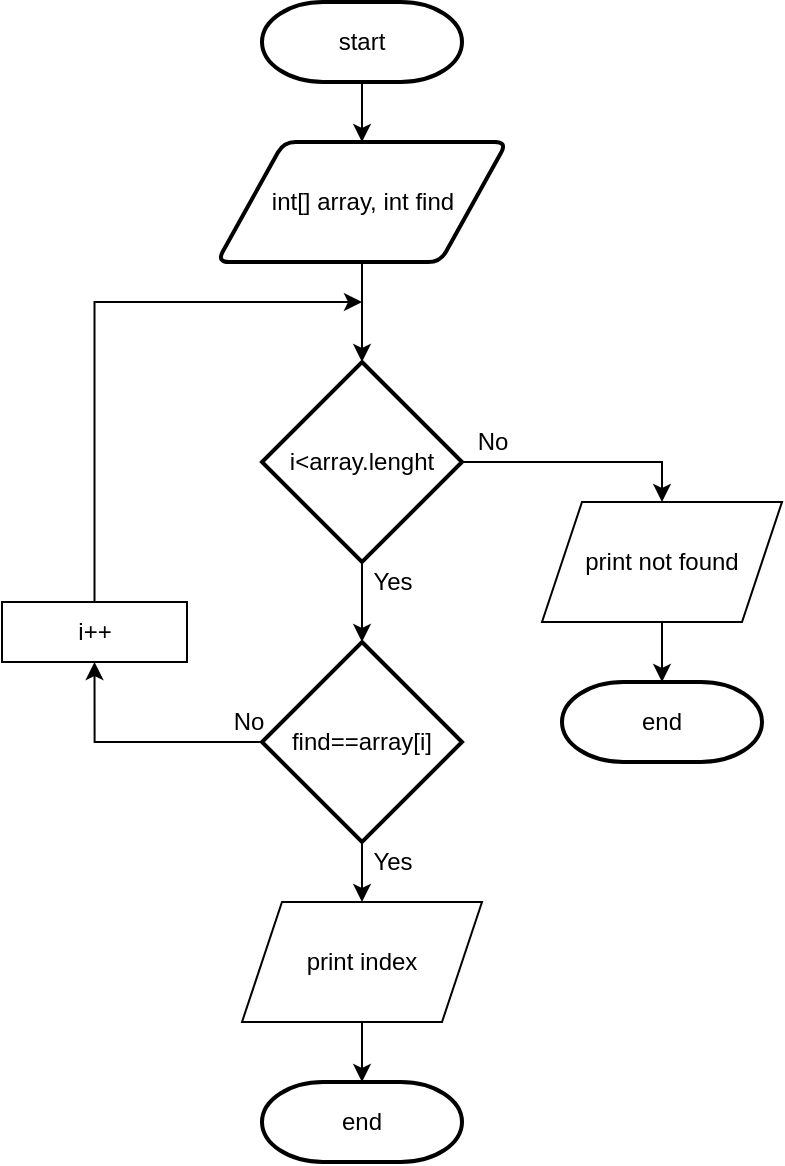 <mxfile version="14.5.1" type="device"><diagram id="Zux-Xc8qlPYf4siAHT7R" name="Page-1"><mxGraphModel dx="386" dy="486" grid="1" gridSize="10" guides="1" tooltips="1" connect="1" arrows="1" fold="1" page="1" pageScale="1" pageWidth="850" pageHeight="1100" math="0" shadow="0"><root><mxCell id="0"/><mxCell id="1" parent="0"/><mxCell id="fK8gG_WrkFcwySi64xy1-6" value="" style="edgeStyle=orthogonalEdgeStyle;rounded=0;orthogonalLoop=1;jettySize=auto;html=1;" edge="1" parent="1" source="fK8gG_WrkFcwySi64xy1-1" target="fK8gG_WrkFcwySi64xy1-2"><mxGeometry relative="1" as="geometry"/></mxCell><mxCell id="fK8gG_WrkFcwySi64xy1-1" value="start" style="strokeWidth=2;html=1;shape=mxgraph.flowchart.terminator;whiteSpace=wrap;" vertex="1" parent="1"><mxGeometry x="360" y="20" width="100" height="40" as="geometry"/></mxCell><mxCell id="fK8gG_WrkFcwySi64xy1-7" value="" style="edgeStyle=orthogonalEdgeStyle;rounded=0;orthogonalLoop=1;jettySize=auto;html=1;" edge="1" parent="1" source="fK8gG_WrkFcwySi64xy1-2" target="fK8gG_WrkFcwySi64xy1-3"><mxGeometry relative="1" as="geometry"/></mxCell><mxCell id="fK8gG_WrkFcwySi64xy1-2" value="int[] array, int find" style="shape=parallelogram;html=1;strokeWidth=2;perimeter=parallelogramPerimeter;whiteSpace=wrap;rounded=1;arcSize=12;size=0.23;" vertex="1" parent="1"><mxGeometry x="337.5" y="90" width="145" height="60" as="geometry"/></mxCell><mxCell id="fK8gG_WrkFcwySi64xy1-8" value="" style="edgeStyle=orthogonalEdgeStyle;rounded=0;orthogonalLoop=1;jettySize=auto;html=1;" edge="1" parent="1" source="fK8gG_WrkFcwySi64xy1-3" target="fK8gG_WrkFcwySi64xy1-4"><mxGeometry relative="1" as="geometry"/></mxCell><mxCell id="fK8gG_WrkFcwySi64xy1-21" style="edgeStyle=orthogonalEdgeStyle;rounded=0;orthogonalLoop=1;jettySize=auto;html=1;entryX=0.5;entryY=0;entryDx=0;entryDy=0;" edge="1" parent="1" source="fK8gG_WrkFcwySi64xy1-3" target="fK8gG_WrkFcwySi64xy1-20"><mxGeometry relative="1" as="geometry"><mxPoint x="560" y="250" as="targetPoint"/><Array as="points"><mxPoint x="560" y="250"/></Array></mxGeometry></mxCell><mxCell id="fK8gG_WrkFcwySi64xy1-3" value="i&amp;lt;array.lenght" style="strokeWidth=2;html=1;shape=mxgraph.flowchart.decision;whiteSpace=wrap;" vertex="1" parent="1"><mxGeometry x="360" y="200" width="100" height="100" as="geometry"/></mxCell><mxCell id="fK8gG_WrkFcwySi64xy1-9" value="" style="edgeStyle=orthogonalEdgeStyle;rounded=0;orthogonalLoop=1;jettySize=auto;html=1;" edge="1" parent="1" source="fK8gG_WrkFcwySi64xy1-4" target="fK8gG_WrkFcwySi64xy1-5"><mxGeometry relative="1" as="geometry"/></mxCell><mxCell id="fK8gG_WrkFcwySi64xy1-13" style="edgeStyle=orthogonalEdgeStyle;rounded=0;orthogonalLoop=1;jettySize=auto;html=1;entryX=0.5;entryY=1;entryDx=0;entryDy=0;" edge="1" parent="1" source="fK8gG_WrkFcwySi64xy1-4" target="fK8gG_WrkFcwySi64xy1-12"><mxGeometry relative="1" as="geometry"/></mxCell><mxCell id="fK8gG_WrkFcwySi64xy1-4" value="find==array[i]" style="strokeWidth=2;html=1;shape=mxgraph.flowchart.decision;whiteSpace=wrap;" vertex="1" parent="1"><mxGeometry x="360" y="340" width="100" height="100" as="geometry"/></mxCell><mxCell id="fK8gG_WrkFcwySi64xy1-19" value="" style="edgeStyle=orthogonalEdgeStyle;rounded=0;orthogonalLoop=1;jettySize=auto;html=1;" edge="1" parent="1" source="fK8gG_WrkFcwySi64xy1-5" target="fK8gG_WrkFcwySi64xy1-18"><mxGeometry relative="1" as="geometry"/></mxCell><mxCell id="fK8gG_WrkFcwySi64xy1-5" value="print index" style="shape=parallelogram;perimeter=parallelogramPerimeter;whiteSpace=wrap;html=1;fixedSize=1;" vertex="1" parent="1"><mxGeometry x="350" y="470" width="120" height="60" as="geometry"/></mxCell><mxCell id="fK8gG_WrkFcwySi64xy1-14" style="edgeStyle=orthogonalEdgeStyle;rounded=0;orthogonalLoop=1;jettySize=auto;html=1;" edge="1" parent="1" source="fK8gG_WrkFcwySi64xy1-12"><mxGeometry relative="1" as="geometry"><mxPoint x="410" y="170" as="targetPoint"/><Array as="points"><mxPoint x="276" y="170"/></Array></mxGeometry></mxCell><mxCell id="fK8gG_WrkFcwySi64xy1-12" value="i++" style="whiteSpace=wrap;html=1;" vertex="1" parent="1"><mxGeometry x="230" y="320" width="92.5" height="30" as="geometry"/></mxCell><mxCell id="fK8gG_WrkFcwySi64xy1-15" value="Yes" style="text;html=1;align=center;verticalAlign=middle;resizable=0;points=[];autosize=1;" vertex="1" parent="1"><mxGeometry x="410" y="300" width="30" height="20" as="geometry"/></mxCell><mxCell id="fK8gG_WrkFcwySi64xy1-16" value="Yes" style="text;html=1;align=center;verticalAlign=middle;resizable=0;points=[];autosize=1;" vertex="1" parent="1"><mxGeometry x="410" y="440" width="30" height="20" as="geometry"/></mxCell><mxCell id="fK8gG_WrkFcwySi64xy1-17" value="No" style="text;html=1;align=center;verticalAlign=middle;resizable=0;points=[];autosize=1;" vertex="1" parent="1"><mxGeometry x="337.5" y="370" width="30" height="20" as="geometry"/></mxCell><mxCell id="fK8gG_WrkFcwySi64xy1-18" value="end" style="strokeWidth=2;html=1;shape=mxgraph.flowchart.terminator;whiteSpace=wrap;" vertex="1" parent="1"><mxGeometry x="360" y="560" width="100" height="40" as="geometry"/></mxCell><mxCell id="fK8gG_WrkFcwySi64xy1-25" value="" style="edgeStyle=orthogonalEdgeStyle;rounded=0;orthogonalLoop=1;jettySize=auto;html=1;" edge="1" parent="1" source="fK8gG_WrkFcwySi64xy1-20" target="fK8gG_WrkFcwySi64xy1-24"><mxGeometry relative="1" as="geometry"/></mxCell><mxCell id="fK8gG_WrkFcwySi64xy1-20" value="print not found" style="shape=parallelogram;perimeter=parallelogramPerimeter;whiteSpace=wrap;html=1;fixedSize=1;" vertex="1" parent="1"><mxGeometry x="500" y="270" width="120" height="60" as="geometry"/></mxCell><mxCell id="fK8gG_WrkFcwySi64xy1-22" value="No" style="text;html=1;align=center;verticalAlign=middle;resizable=0;points=[];autosize=1;" vertex="1" parent="1"><mxGeometry x="460" y="230" width="30" height="20" as="geometry"/></mxCell><mxCell id="fK8gG_WrkFcwySi64xy1-24" value="end" style="strokeWidth=2;html=1;shape=mxgraph.flowchart.terminator;whiteSpace=wrap;" vertex="1" parent="1"><mxGeometry x="510" y="360" width="100" height="40" as="geometry"/></mxCell></root></mxGraphModel></diagram></mxfile>